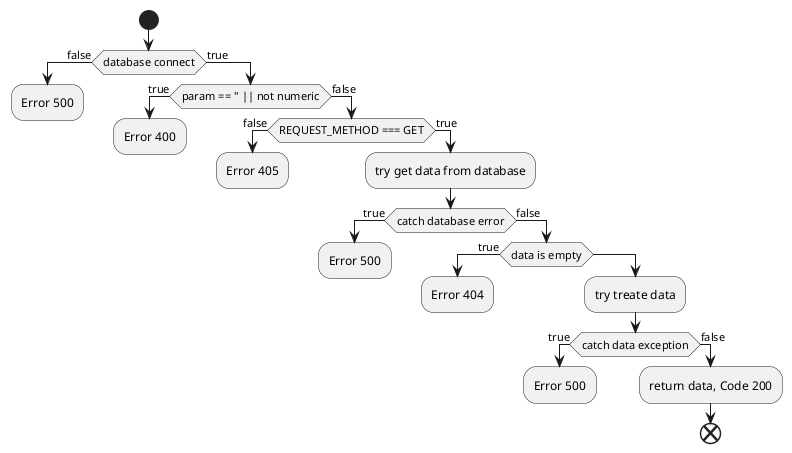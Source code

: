 @startuml
start
if(database connect) then (false)
  :Error 500;
  kill
else (true)
  if(param == '' || not numeric) then (true)
    :Error 400;
    kill
  else (false)
    if(REQUEST_METHOD === GET) then (false)
      :Error 405;
      kill
    else (true)
      :try get data from database;
      if(catch database error) then (true)
        :Error 500;
        kill
      else (false)
        if(data is empty) then (true)
          :Error 404;
          kill
        else
          :try treate data;
          if(catch data exception) then (true)
            :Error 500;
            kill
          else (false)
            :return data, Code 200;
            end
@enduml()